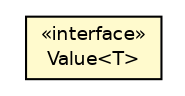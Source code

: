 #!/usr/local/bin/dot
#
# Class diagram 
# Generated by UMLGraph version R5_6 (http://www.umlgraph.org/)
#

digraph G {
	edge [fontname="Helvetica",fontsize=10,labelfontname="Helvetica",labelfontsize=10];
	node [fontname="Helvetica",fontsize=10,shape=plaintext];
	nodesep=0.25;
	ranksep=0.5;
	// net.ljcomputing.sql.value.Value<T>
	c470 [label=<<table title="net.ljcomputing.sql.value.Value" border="0" cellborder="1" cellspacing="0" cellpadding="2" port="p" bgcolor="lemonChiffon" href="./Value.html">
		<tr><td><table border="0" cellspacing="0" cellpadding="1">
<tr><td align="center" balign="center"> &#171;interface&#187; </td></tr>
<tr><td align="center" balign="center"> Value&lt;T&gt; </td></tr>
		</table></td></tr>
		</table>>, URL="./Value.html", fontname="Helvetica", fontcolor="black", fontsize=9.0];
}

